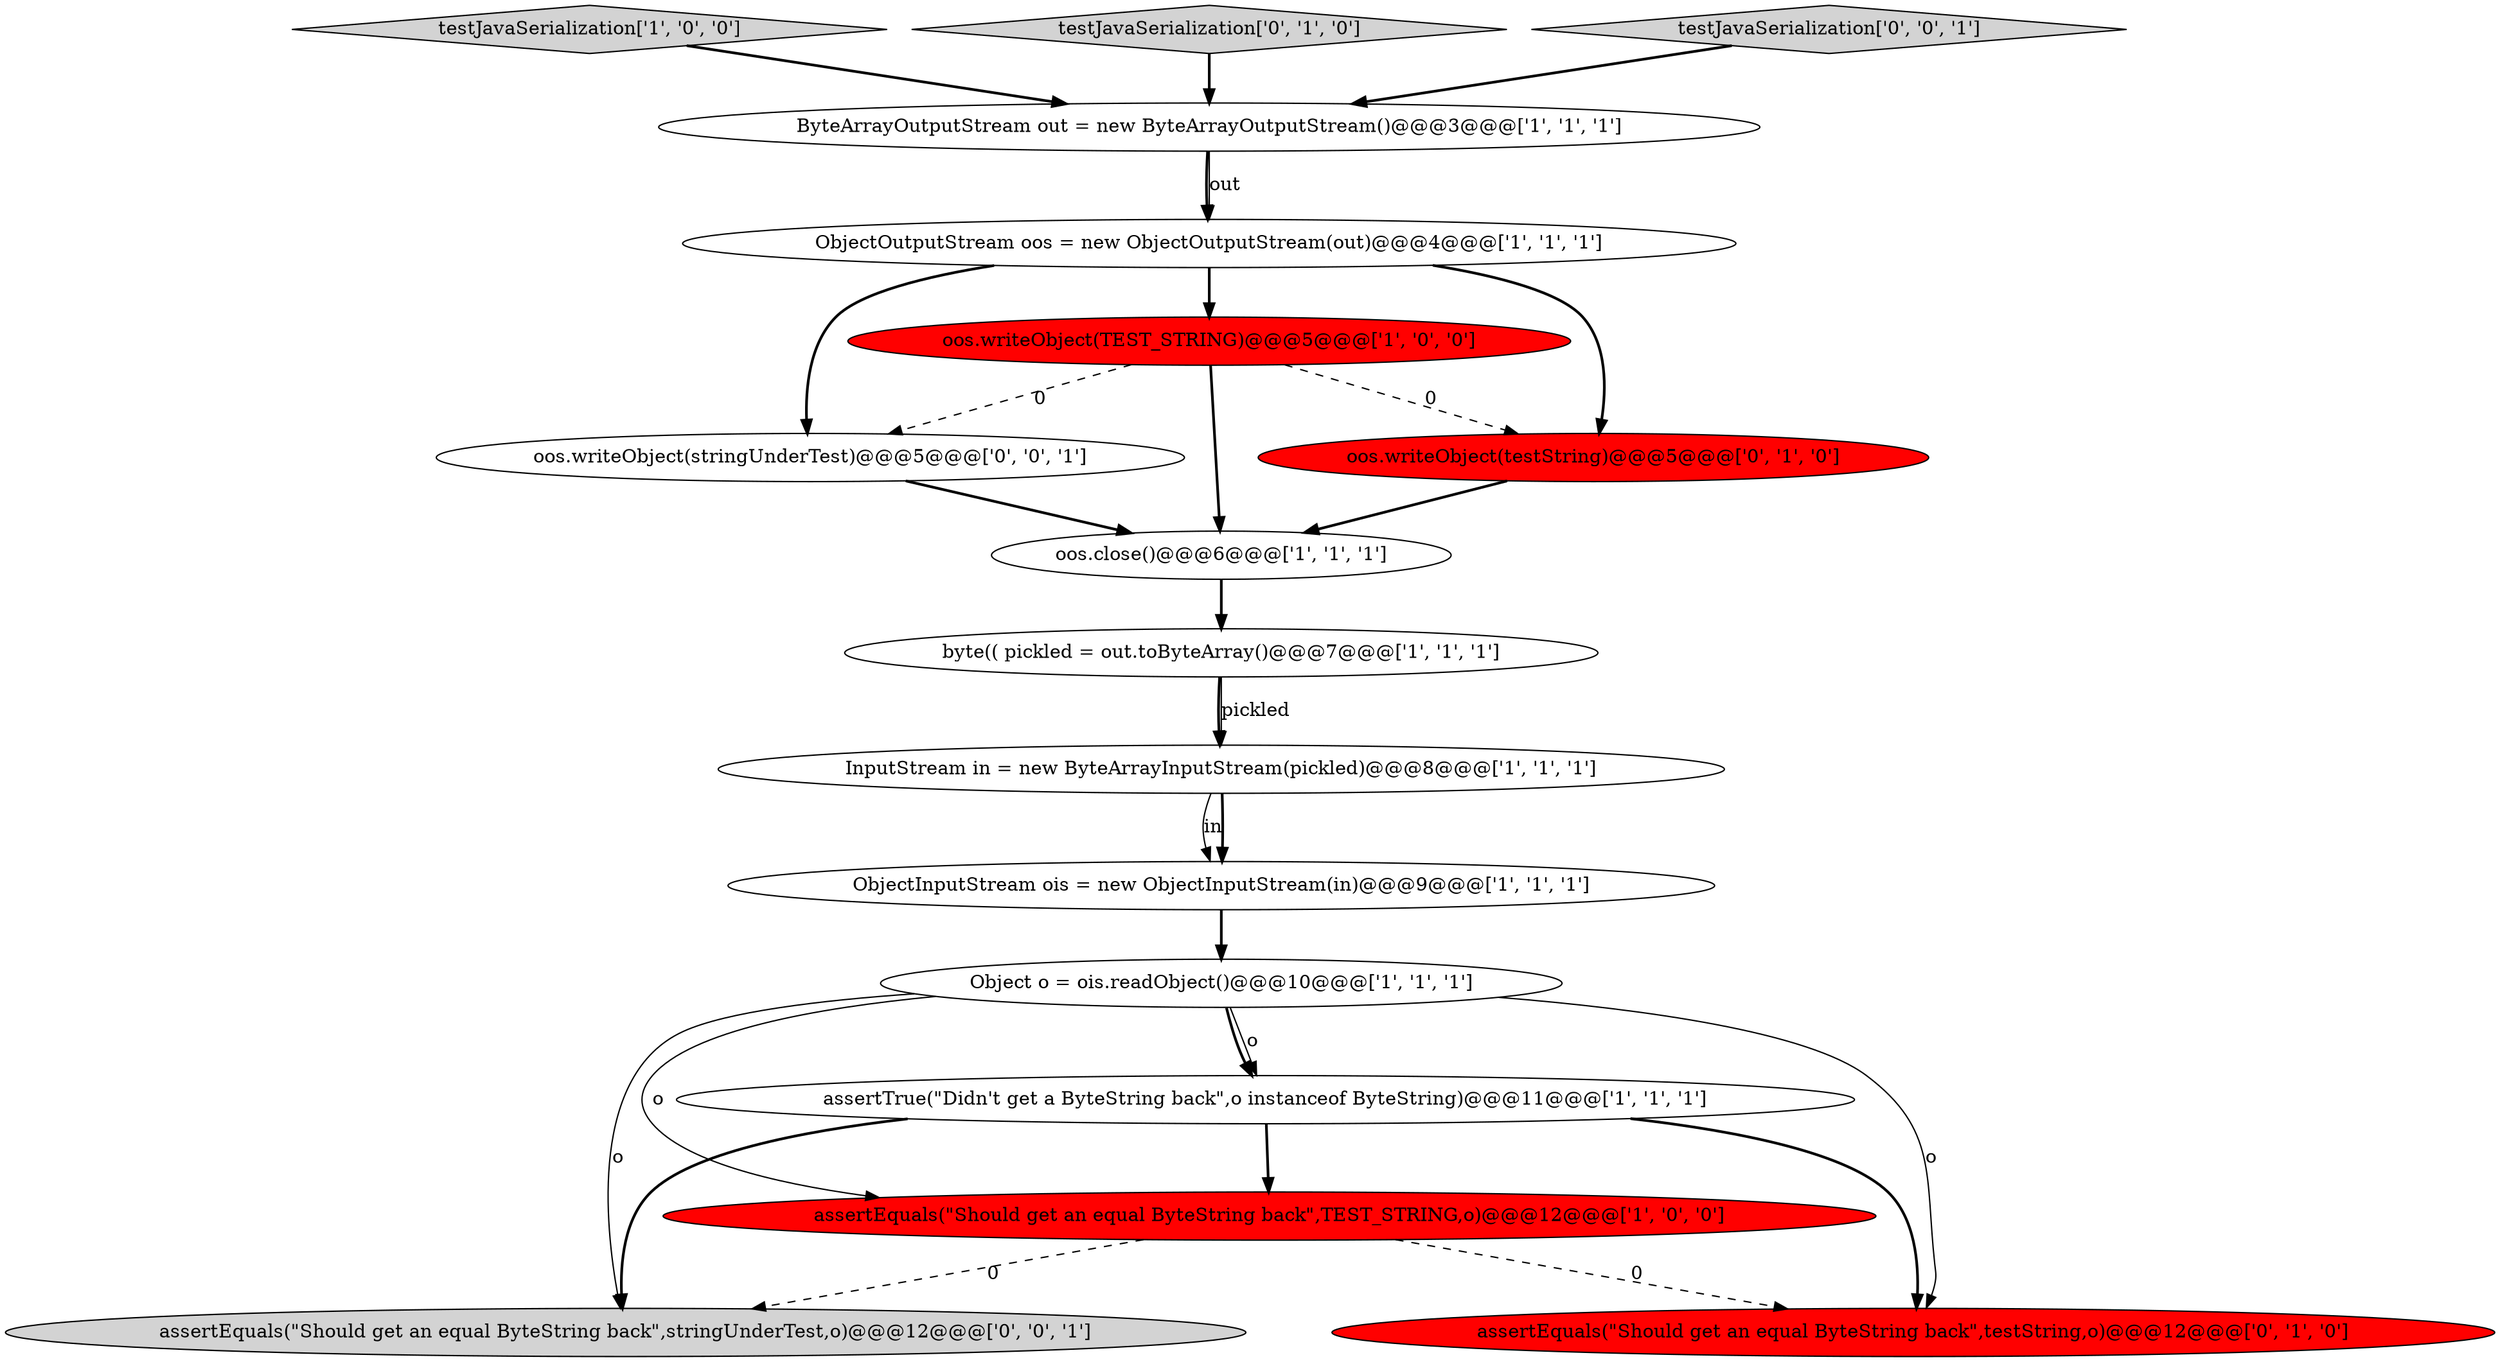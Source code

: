 digraph {
5 [style = filled, label = "byte(( pickled = out.toByteArray()@@@7@@@['1', '1', '1']", fillcolor = white, shape = ellipse image = "AAA0AAABBB1BBB"];
6 [style = filled, label = "InputStream in = new ByteArrayInputStream(pickled)@@@8@@@['1', '1', '1']", fillcolor = white, shape = ellipse image = "AAA0AAABBB1BBB"];
1 [style = filled, label = "oos.close()@@@6@@@['1', '1', '1']", fillcolor = white, shape = ellipse image = "AAA0AAABBB1BBB"];
2 [style = filled, label = "ByteArrayOutputStream out = new ByteArrayOutputStream()@@@3@@@['1', '1', '1']", fillcolor = white, shape = ellipse image = "AAA0AAABBB1BBB"];
15 [style = filled, label = "assertEquals(\"Should get an equal ByteString back\",stringUnderTest,o)@@@12@@@['0', '0', '1']", fillcolor = lightgray, shape = ellipse image = "AAA0AAABBB3BBB"];
9 [style = filled, label = "Object o = ois.readObject()@@@10@@@['1', '1', '1']", fillcolor = white, shape = ellipse image = "AAA0AAABBB1BBB"];
8 [style = filled, label = "assertEquals(\"Should get an equal ByteString back\",TEST_STRING,o)@@@12@@@['1', '0', '0']", fillcolor = red, shape = ellipse image = "AAA1AAABBB1BBB"];
11 [style = filled, label = "oos.writeObject(testString)@@@5@@@['0', '1', '0']", fillcolor = red, shape = ellipse image = "AAA1AAABBB2BBB"];
3 [style = filled, label = "oos.writeObject(TEST_STRING)@@@5@@@['1', '0', '0']", fillcolor = red, shape = ellipse image = "AAA1AAABBB1BBB"];
4 [style = filled, label = "testJavaSerialization['1', '0', '0']", fillcolor = lightgray, shape = diamond image = "AAA0AAABBB1BBB"];
12 [style = filled, label = "testJavaSerialization['0', '1', '0']", fillcolor = lightgray, shape = diamond image = "AAA0AAABBB2BBB"];
14 [style = filled, label = "testJavaSerialization['0', '0', '1']", fillcolor = lightgray, shape = diamond image = "AAA0AAABBB3BBB"];
13 [style = filled, label = "assertEquals(\"Should get an equal ByteString back\",testString,o)@@@12@@@['0', '1', '0']", fillcolor = red, shape = ellipse image = "AAA1AAABBB2BBB"];
0 [style = filled, label = "ObjectOutputStream oos = new ObjectOutputStream(out)@@@4@@@['1', '1', '1']", fillcolor = white, shape = ellipse image = "AAA0AAABBB1BBB"];
10 [style = filled, label = "ObjectInputStream ois = new ObjectInputStream(in)@@@9@@@['1', '1', '1']", fillcolor = white, shape = ellipse image = "AAA0AAABBB1BBB"];
16 [style = filled, label = "oos.writeObject(stringUnderTest)@@@5@@@['0', '0', '1']", fillcolor = white, shape = ellipse image = "AAA0AAABBB3BBB"];
7 [style = filled, label = "assertTrue(\"Didn't get a ByteString back\",o instanceof ByteString)@@@11@@@['1', '1', '1']", fillcolor = white, shape = ellipse image = "AAA0AAABBB1BBB"];
1->5 [style = bold, label=""];
0->3 [style = bold, label=""];
7->13 [style = bold, label=""];
0->16 [style = bold, label=""];
3->1 [style = bold, label=""];
11->1 [style = bold, label=""];
8->15 [style = dashed, label="0"];
3->16 [style = dashed, label="0"];
0->11 [style = bold, label=""];
9->7 [style = solid, label="o"];
4->2 [style = bold, label=""];
9->7 [style = bold, label=""];
7->8 [style = bold, label=""];
9->13 [style = solid, label="o"];
8->13 [style = dashed, label="0"];
9->8 [style = solid, label="o"];
12->2 [style = bold, label=""];
2->0 [style = bold, label=""];
5->6 [style = bold, label=""];
16->1 [style = bold, label=""];
6->10 [style = solid, label="in"];
6->10 [style = bold, label=""];
7->15 [style = bold, label=""];
10->9 [style = bold, label=""];
14->2 [style = bold, label=""];
2->0 [style = solid, label="out"];
9->15 [style = solid, label="o"];
3->11 [style = dashed, label="0"];
5->6 [style = solid, label="pickled"];
}
